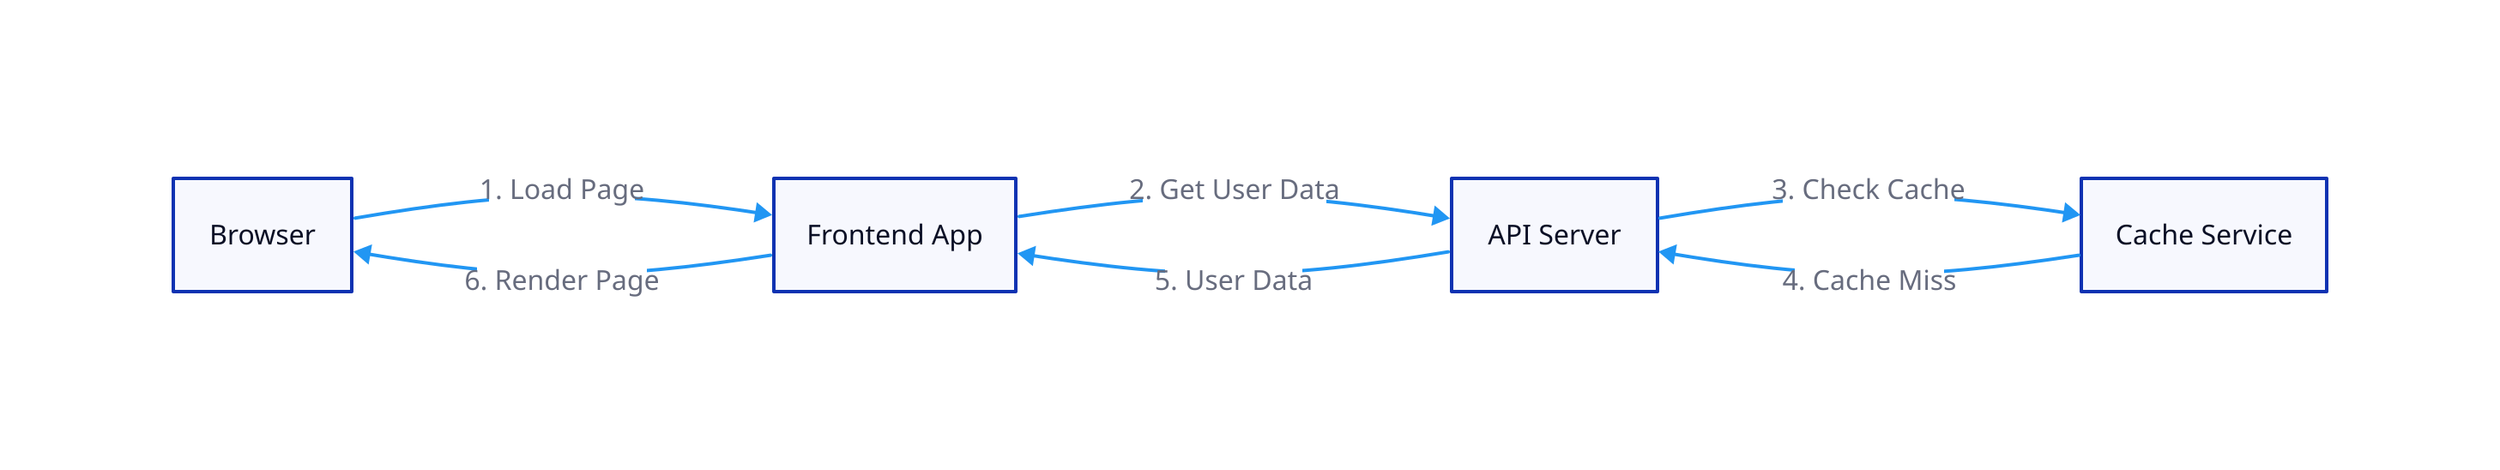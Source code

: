 vars: {
  d2-config: {
    theme-id: 0
  }
}

direction: right

"Browser" -> "Frontend App": "1. Load Page" {
  style.stroke: "#2196f3"
}
"Frontend App" -> "API Server": "2. Get User Data" {
  style.stroke: "#2196f3"
}
"API Server" -> "Cache Service": "3. Check Cache" {
  style.stroke: "#2196f3"
}
"Cache Service" -> "API Server": "4. Cache Miss" {
  style.stroke: "#2196f3"
}
"API Server" -> "Frontend App": "5. User Data" {
  style.stroke: "#2196f3"
}
"Frontend App" -> "Browser": "6. Render Page" {
  style.stroke: "#2196f3"
}
